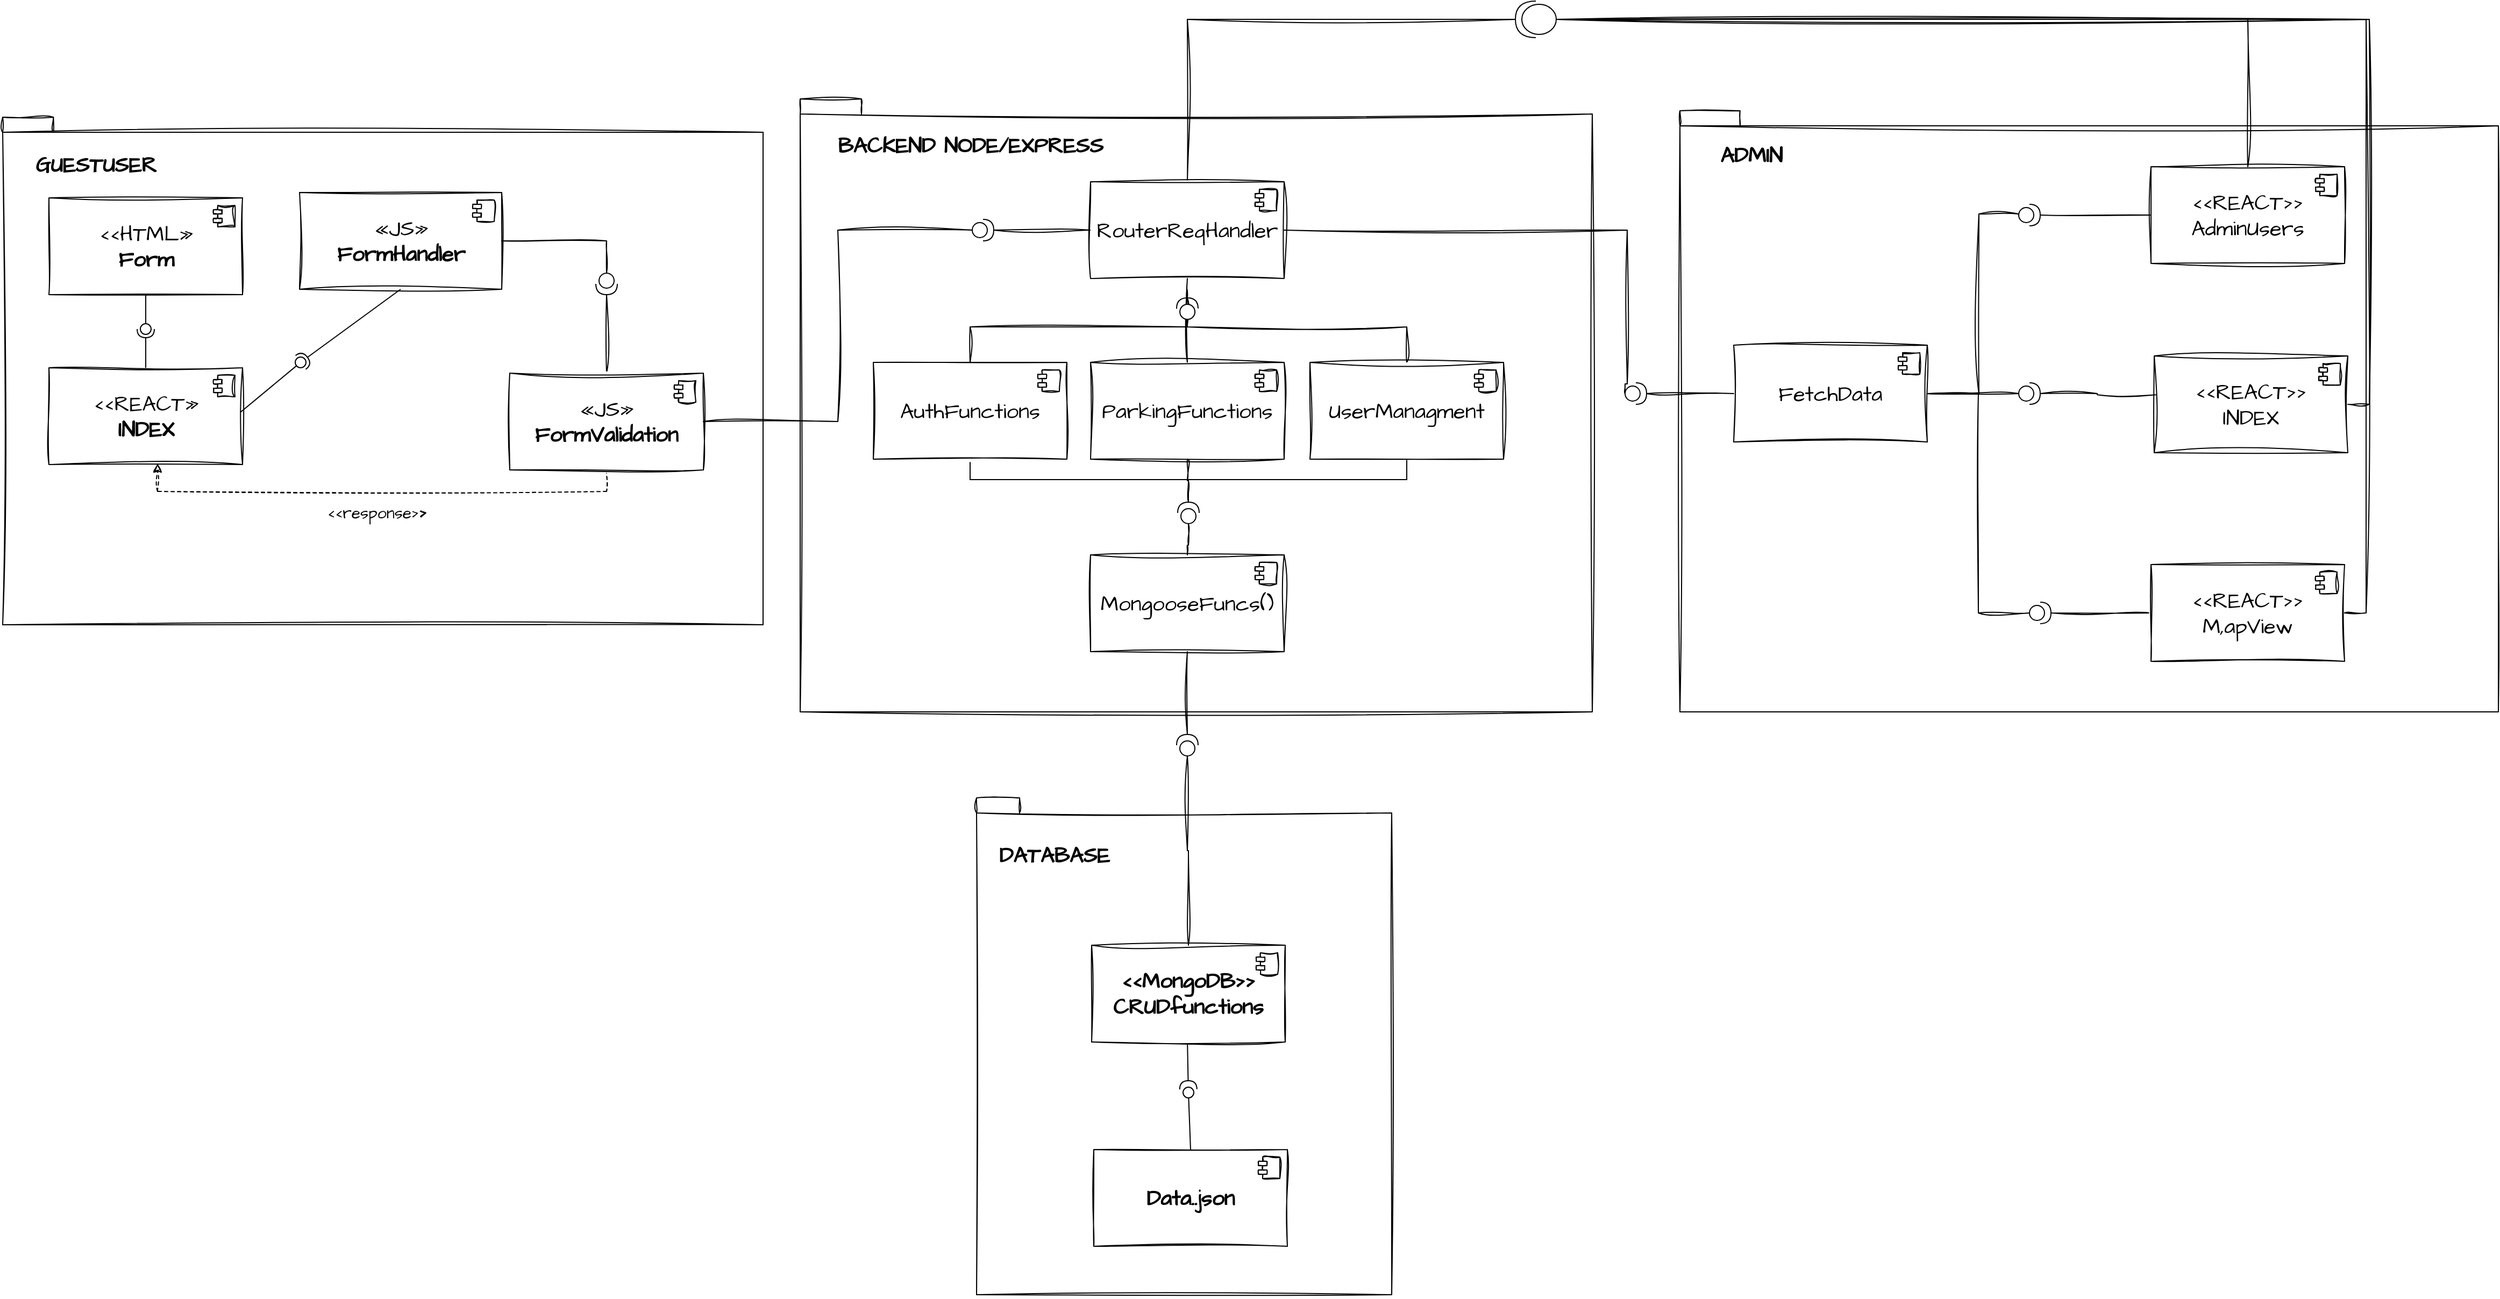 <mxfile version="21.6.8" type="device">
  <diagram name="Página-1" id="hoifU6ViEmK2viiTp7wW">
    <mxGraphModel dx="2063" dy="1305" grid="0" gridSize="10" guides="1" tooltips="1" connect="1" arrows="1" fold="1" page="0" pageScale="1" pageWidth="827" pageHeight="1169" math="0" shadow="0">
      <root>
        <mxCell id="0" />
        <mxCell id="1" parent="0" />
        <mxCell id="fe0Ao0N-xTPagoCX6l-J-7" value="|" style="shape=folder;fontStyle=1;spacingTop=10;tabWidth=40;tabHeight=14;tabPosition=left;sketch=1;hachureGap=4;jiggle=2;curveFitting=1;fontFamily=Architects Daughter;fontSource=https%3A%2F%2Ffonts.googleapis.com%2Fcss%3Ffamily%3DArchitects%2BDaughter;fontSize=20;align=left;fontColor=none;labelPosition=center;verticalLabelPosition=top;verticalAlign=middle;textDirection=ltr;horizontal=1;noLabel=1;" parent="1" vertex="1">
          <mxGeometry x="-184" y="-461" width="736.5" height="570" as="geometry" />
        </mxCell>
        <mxCell id="fe0Ao0N-xTPagoCX6l-J-80" style="edgeStyle=orthogonalEdgeStyle;shape=connector;rounded=0;sketch=1;hachureGap=4;jiggle=2;curveFitting=1;orthogonalLoop=1;jettySize=auto;html=1;entryX=1;entryY=0.5;entryDx=0;entryDy=0;entryPerimeter=0;labelBackgroundColor=default;strokeColor=default;fontFamily=Architects Daughter;fontSource=https%3A%2F%2Ffonts.googleapis.com%2Fcss%3Ffamily%3DArchitects%2BDaughter;fontSize=16;fontColor=default;endArrow=none;endFill=0;" parent="1" source="fe0Ao0N-xTPagoCX6l-J-4" target="fe0Ao0N-xTPagoCX6l-J-77" edge="1">
          <mxGeometry relative="1" as="geometry" />
        </mxCell>
        <mxCell id="fe0Ao0N-xTPagoCX6l-J-132" value="" style="edgeStyle=orthogonalEdgeStyle;shape=connector;rounded=0;sketch=1;hachureGap=4;jiggle=2;curveFitting=1;orthogonalLoop=1;jettySize=auto;html=1;labelBackgroundColor=default;strokeColor=default;fontFamily=Architects Daughter;fontSource=https%3A%2F%2Ffonts.googleapis.com%2Fcss%3Ffamily%3DArchitects%2BDaughter;fontSize=16;fontColor=default;endArrow=none;endFill=0;" parent="1" source="fe0Ao0N-xTPagoCX6l-J-4" target="fe0Ao0N-xTPagoCX6l-J-123" edge="1">
          <mxGeometry relative="1" as="geometry" />
        </mxCell>
        <mxCell id="fe0Ao0N-xTPagoCX6l-J-143" style="edgeStyle=orthogonalEdgeStyle;shape=connector;rounded=0;sketch=1;hachureGap=4;jiggle=2;curveFitting=1;orthogonalLoop=1;jettySize=auto;html=1;entryX=1;entryY=0.5;entryDx=0;entryDy=0;entryPerimeter=0;labelBackgroundColor=default;strokeColor=default;fontFamily=Architects Daughter;fontSource=https%3A%2F%2Ffonts.googleapis.com%2Fcss%3Ffamily%3DArchitects%2BDaughter;fontSize=16;fontColor=default;endArrow=none;endFill=0;exitX=0.5;exitY=0;exitDx=0;exitDy=0;" parent="1" source="fe0Ao0N-xTPagoCX6l-J-4" target="fe0Ao0N-xTPagoCX6l-J-140" edge="1">
          <mxGeometry relative="1" as="geometry" />
        </mxCell>
        <mxCell id="fe0Ao0N-xTPagoCX6l-J-4" value="RouterReqHandler" style="html=1;dropTarget=0;whiteSpace=wrap;sketch=1;hachureGap=4;jiggle=2;curveFitting=1;fontFamily=Architects Daughter;fontSource=https%3A%2F%2Ffonts.googleapis.com%2Fcss%3Ffamily%3DArchitects%2BDaughter;fontSize=20;" parent="1" vertex="1">
          <mxGeometry x="86" y="-384" width="180" height="90" as="geometry" />
        </mxCell>
        <mxCell id="fe0Ao0N-xTPagoCX6l-J-5" value="" style="shape=module;jettyWidth=8;jettyHeight=4;sketch=1;hachureGap=4;jiggle=2;curveFitting=1;fontFamily=Architects Daughter;fontSource=https%3A%2F%2Ffonts.googleapis.com%2Fcss%3Ffamily%3DArchitects%2BDaughter;fontSize=20;" parent="fe0Ao0N-xTPagoCX6l-J-4" vertex="1">
          <mxGeometry x="1" width="20" height="20" relative="1" as="geometry">
            <mxPoint x="-27" y="7" as="offset" />
          </mxGeometry>
        </mxCell>
        <mxCell id="fe0Ao0N-xTPagoCX6l-J-8" value="BACKEND NODE/EXPRESS" style="text;align=center;fontStyle=1;verticalAlign=middle;spacingLeft=3;spacingRight=3;strokeColor=none;rotatable=0;points=[[0,0.5],[1,0.5]];portConstraint=eastwest;html=1;fontSize=20;fontFamily=Architects Daughter;" parent="1" vertex="1">
          <mxGeometry x="-66" y="-431" width="80" height="26" as="geometry" />
        </mxCell>
        <mxCell id="fe0Ao0N-xTPagoCX6l-J-9" value="" style="shape=folder;fontStyle=1;spacingTop=10;tabWidth=40;tabHeight=14;tabPosition=left;sketch=1;hachureGap=4;jiggle=2;curveFitting=1;fontFamily=Architects Daughter;fontSource=https%3A%2F%2Ffonts.googleapis.com%2Fcss%3Ffamily%3DArchitects%2BDaughter;fontSize=20;align=left;fontColor=default;labelPosition=center;verticalLabelPosition=top;verticalAlign=middle;textDirection=ltr;horizontal=1;movable=1;resizable=1;rotatable=1;deletable=1;editable=1;locked=0;connectable=1;" parent="1" vertex="1">
          <mxGeometry x="-20" y="189" width="386" height="462" as="geometry" />
        </mxCell>
        <mxCell id="fe0Ao0N-xTPagoCX6l-J-10" value="DATABASE" style="text;align=center;fontStyle=1;verticalAlign=middle;spacingLeft=3;spacingRight=3;strokeColor=none;rotatable=0;points=[[0,0.5],[1,0.5]];portConstraint=eastwest;html=1;fontSize=20;fontFamily=Architects Daughter;" parent="1" vertex="1">
          <mxGeometry x="12" y="229" width="80" height="26" as="geometry" />
        </mxCell>
        <mxCell id="fe0Ao0N-xTPagoCX6l-J-11" value="&lt;b&gt;Data..json&lt;br&gt;&lt;/b&gt;" style="html=1;dropTarget=0;whiteSpace=wrap;sketch=1;hachureGap=4;jiggle=2;curveFitting=1;fontFamily=Architects Daughter;fontSource=https%3A%2F%2Ffonts.googleapis.com%2Fcss%3Ffamily%3DArchitects%2BDaughter;fontSize=20;" parent="1" vertex="1">
          <mxGeometry x="89" y="516" width="180" height="90" as="geometry" />
        </mxCell>
        <mxCell id="fe0Ao0N-xTPagoCX6l-J-12" value="" style="shape=module;jettyWidth=8;jettyHeight=4;sketch=1;hachureGap=4;jiggle=2;curveFitting=1;fontFamily=Architects Daughter;fontSource=https%3A%2F%2Ffonts.googleapis.com%2Fcss%3Ffamily%3DArchitects%2BDaughter;fontSize=20;" parent="fe0Ao0N-xTPagoCX6l-J-11" vertex="1">
          <mxGeometry x="1" width="20" height="20" relative="1" as="geometry">
            <mxPoint x="-27" y="7" as="offset" />
          </mxGeometry>
        </mxCell>
        <mxCell id="fe0Ao0N-xTPagoCX6l-J-76" style="edgeStyle=orthogonalEdgeStyle;rounded=0;sketch=1;hachureGap=4;jiggle=2;curveFitting=1;orthogonalLoop=1;jettySize=auto;html=1;entryX=0;entryY=0.5;entryDx=0;entryDy=0;entryPerimeter=0;fontFamily=Architects Daughter;fontSource=https%3A%2F%2Ffonts.googleapis.com%2Fcss%3Ffamily%3DArchitects%2BDaughter;fontSize=16;endArrow=none;endFill=0;" parent="1" source="fe0Ao0N-xTPagoCX6l-J-16" target="fe0Ao0N-xTPagoCX6l-J-74" edge="1">
          <mxGeometry relative="1" as="geometry" />
        </mxCell>
        <mxCell id="fe0Ao0N-xTPagoCX6l-J-16" value="&lt;b&gt;&amp;lt;&amp;lt;MongoDB&amp;gt;&amp;gt;&lt;br&gt;CRUDfunctions&lt;br&gt;&lt;/b&gt;" style="html=1;dropTarget=0;whiteSpace=wrap;sketch=1;hachureGap=4;jiggle=2;curveFitting=1;fontFamily=Architects Daughter;fontSource=https%3A%2F%2Ffonts.googleapis.com%2Fcss%3Ffamily%3DArchitects%2BDaughter;fontSize=20;" parent="1" vertex="1">
          <mxGeometry x="87" y="326" width="180" height="90" as="geometry" />
        </mxCell>
        <mxCell id="fe0Ao0N-xTPagoCX6l-J-17" value="" style="shape=module;jettyWidth=8;jettyHeight=4;sketch=1;hachureGap=4;jiggle=2;curveFitting=1;fontFamily=Architects Daughter;fontSource=https%3A%2F%2Ffonts.googleapis.com%2Fcss%3Ffamily%3DArchitects%2BDaughter;fontSize=20;" parent="fe0Ao0N-xTPagoCX6l-J-16" vertex="1">
          <mxGeometry x="1" width="20" height="20" relative="1" as="geometry">
            <mxPoint x="-27" y="7" as="offset" />
          </mxGeometry>
        </mxCell>
        <mxCell id="fe0Ao0N-xTPagoCX6l-J-19" value="" style="rounded=0;orthogonalLoop=1;jettySize=auto;html=1;endArrow=halfCircle;endFill=0;endSize=6;strokeWidth=1;sketch=0;hachureGap=4;jiggle=2;curveFitting=1;fontFamily=Architects Daughter;fontSource=https%3A%2F%2Ffonts.googleapis.com%2Fcss%3Ffamily%3DArchitects%2BDaughter;fontSize=16;exitX=0.495;exitY=1.025;exitDx=0;exitDy=0;exitPerimeter=0;" parent="1" source="fe0Ao0N-xTPagoCX6l-J-16" edge="1">
          <mxGeometry relative="1" as="geometry">
            <mxPoint x="177" y="421" as="sourcePoint" />
            <mxPoint x="176.9" y="460" as="targetPoint" />
          </mxGeometry>
        </mxCell>
        <mxCell id="fe0Ao0N-xTPagoCX6l-J-20" value="" style="rounded=0;orthogonalLoop=1;jettySize=auto;html=1;endArrow=oval;endFill=0;sketch=0;sourcePerimeterSpacing=0;targetPerimeterSpacing=0;endSize=10;hachureGap=4;jiggle=2;curveFitting=1;fontFamily=Architects Daughter;fontSource=https%3A%2F%2Ffonts.googleapis.com%2Fcss%3Ffamily%3DArchitects%2BDaughter;fontSize=16;exitX=0.5;exitY=0;exitDx=0;exitDy=0;entryX=1.068;entryY=0.588;entryDx=0;entryDy=0;entryPerimeter=0;" parent="1" source="fe0Ao0N-xTPagoCX6l-J-11" target="fe0Ao0N-xTPagoCX6l-J-21" edge="1">
          <mxGeometry relative="1" as="geometry">
            <mxPoint x="154" y="490" as="sourcePoint" />
          </mxGeometry>
        </mxCell>
        <mxCell id="fe0Ao0N-xTPagoCX6l-J-21" value="" style="ellipse;whiteSpace=wrap;html=1;align=center;aspect=fixed;fillColor=none;strokeColor=none;resizable=0;perimeter=centerPerimeter;rotatable=0;allowArrows=0;points=[];outlineConnect=1;sketch=1;hachureGap=4;jiggle=2;curveFitting=1;fontFamily=Architects Daughter;fontSource=https%3A%2F%2Ffonts.googleapis.com%2Fcss%3Ffamily%3DArchitects%2BDaughter;fontSize=20;" parent="1" vertex="1">
          <mxGeometry x="172" y="458" width="10" height="10" as="geometry" />
        </mxCell>
        <mxCell id="fe0Ao0N-xTPagoCX6l-J-27" value="" style="group" parent="1" vertex="1" connectable="0">
          <mxGeometry x="-925.5" y="-444" width="707" height="472" as="geometry" />
        </mxCell>
        <mxCell id="fe0Ao0N-xTPagoCX6l-J-23" value="|" style="shape=folder;fontStyle=1;spacingTop=10;tabWidth=40;tabHeight=14;tabPosition=left;sketch=1;hachureGap=4;jiggle=2;curveFitting=1;fontFamily=Architects Daughter;fontSource=https%3A%2F%2Ffonts.googleapis.com%2Fcss%3Ffamily%3DArchitects%2BDaughter;fontSize=20;align=left;fontColor=none;labelPosition=center;verticalLabelPosition=top;verticalAlign=middle;textDirection=ltr;horizontal=1;noLabel=1;" parent="fe0Ao0N-xTPagoCX6l-J-27" vertex="1">
          <mxGeometry width="707" height="472" as="geometry" />
        </mxCell>
        <mxCell id="fe0Ao0N-xTPagoCX6l-J-25" value="GUESTUSER&lt;br&gt;" style="text;align=center;fontStyle=1;verticalAlign=middle;spacingLeft=3;spacingRight=3;strokeColor=none;rotatable=0;points=[[0,0.5],[1,0.5]];portConstraint=eastwest;html=1;fontSize=20;fontFamily=Architects Daughter;" parent="fe0Ao0N-xTPagoCX6l-J-27" vertex="1">
          <mxGeometry x="46" y="31" width="80" height="26" as="geometry" />
        </mxCell>
        <mxCell id="fe0Ao0N-xTPagoCX6l-J-29" value="&amp;lt;&amp;lt;REACT»&lt;br&gt;&lt;b&gt;INDEX&lt;/b&gt;" style="html=1;dropTarget=0;whiteSpace=wrap;sketch=1;hachureGap=4;jiggle=2;curveFitting=1;fontFamily=Architects Daughter;fontSource=https%3A%2F%2Ffonts.googleapis.com%2Fcss%3Ffamily%3DArchitects%2BDaughter;fontSize=20;" parent="fe0Ao0N-xTPagoCX6l-J-27" vertex="1">
          <mxGeometry x="43" y="233" width="180" height="90" as="geometry" />
        </mxCell>
        <mxCell id="fe0Ao0N-xTPagoCX6l-J-30" value="" style="shape=module;jettyWidth=8;jettyHeight=4;sketch=1;hachureGap=4;jiggle=2;curveFitting=1;fontFamily=Architects Daughter;fontSource=https%3A%2F%2Ffonts.googleapis.com%2Fcss%3Ffamily%3DArchitects%2BDaughter;fontSize=20;" parent="fe0Ao0N-xTPagoCX6l-J-29" vertex="1">
          <mxGeometry x="1" width="20" height="20" relative="1" as="geometry">
            <mxPoint x="-27" y="7" as="offset" />
          </mxGeometry>
        </mxCell>
        <mxCell id="fe0Ao0N-xTPagoCX6l-J-31" value="&amp;lt;&amp;lt;HTML»&lt;br&gt;&lt;b&gt;Form&lt;/b&gt;" style="html=1;dropTarget=0;whiteSpace=wrap;sketch=1;hachureGap=4;jiggle=2;curveFitting=1;fontFamily=Architects Daughter;fontSource=https%3A%2F%2Ffonts.googleapis.com%2Fcss%3Ffamily%3DArchitects%2BDaughter;fontSize=20;" parent="fe0Ao0N-xTPagoCX6l-J-27" vertex="1">
          <mxGeometry x="43" y="75" width="180" height="90" as="geometry" />
        </mxCell>
        <mxCell id="fe0Ao0N-xTPagoCX6l-J-32" value="" style="shape=module;jettyWidth=8;jettyHeight=4;sketch=1;hachureGap=4;jiggle=2;curveFitting=1;fontFamily=Architects Daughter;fontSource=https%3A%2F%2Ffonts.googleapis.com%2Fcss%3Ffamily%3DArchitects%2BDaughter;fontSize=20;" parent="fe0Ao0N-xTPagoCX6l-J-31" vertex="1">
          <mxGeometry x="1" width="20" height="20" relative="1" as="geometry">
            <mxPoint x="-27" y="7" as="offset" />
          </mxGeometry>
        </mxCell>
        <mxCell id="fe0Ao0N-xTPagoCX6l-J-63" value="" style="edgeStyle=orthogonalEdgeStyle;rounded=0;sketch=1;hachureGap=4;jiggle=2;curveFitting=1;orthogonalLoop=1;jettySize=auto;html=1;fontFamily=Architects Daughter;fontSource=https%3A%2F%2Ffonts.googleapis.com%2Fcss%3Ffamily%3DArchitects%2BDaughter;fontSize=16;endArrow=none;endFill=0;entryX=0;entryY=0.5;entryDx=0;entryDy=0;entryPerimeter=0;" parent="fe0Ao0N-xTPagoCX6l-J-27" source="fe0Ao0N-xTPagoCX6l-J-33" target="fe0Ao0N-xTPagoCX6l-J-61" edge="1">
          <mxGeometry relative="1" as="geometry" />
        </mxCell>
        <mxCell id="fe0Ao0N-xTPagoCX6l-J-33" value="«JS»&lt;br&gt;&lt;b&gt;FormHandler&lt;/b&gt;" style="html=1;dropTarget=0;whiteSpace=wrap;sketch=1;hachureGap=4;jiggle=2;curveFitting=1;fontFamily=Architects Daughter;fontSource=https%3A%2F%2Ffonts.googleapis.com%2Fcss%3Ffamily%3DArchitects%2BDaughter;fontSize=20;" parent="fe0Ao0N-xTPagoCX6l-J-27" vertex="1">
          <mxGeometry x="276" y="70" width="188" height="90" as="geometry" />
        </mxCell>
        <mxCell id="fe0Ao0N-xTPagoCX6l-J-34" value="" style="shape=module;jettyWidth=8;jettyHeight=4;sketch=1;hachureGap=4;jiggle=2;curveFitting=1;fontFamily=Architects Daughter;fontSource=https%3A%2F%2Ffonts.googleapis.com%2Fcss%3Ffamily%3DArchitects%2BDaughter;fontSize=20;" parent="fe0Ao0N-xTPagoCX6l-J-33" vertex="1">
          <mxGeometry x="1" width="20" height="20" relative="1" as="geometry">
            <mxPoint x="-27" y="7" as="offset" />
          </mxGeometry>
        </mxCell>
        <mxCell id="fe0Ao0N-xTPagoCX6l-J-39" value="" style="rounded=0;orthogonalLoop=1;jettySize=auto;html=1;endArrow=oval;endFill=0;sketch=0;sourcePerimeterSpacing=0;targetPerimeterSpacing=0;endSize=10;hachureGap=4;jiggle=2;curveFitting=1;fontFamily=Architects Daughter;fontSource=https%3A%2F%2Ffonts.googleapis.com%2Fcss%3Ffamily%3DArchitects%2BDaughter;fontSize=16;exitX=0.5;exitY=1;exitDx=0;exitDy=0;" parent="fe0Ao0N-xTPagoCX6l-J-27" source="fe0Ao0N-xTPagoCX6l-J-31" edge="1">
          <mxGeometry relative="1" as="geometry">
            <mxPoint x="277" y="252" as="sourcePoint" />
            <mxPoint x="133" y="197" as="targetPoint" />
            <Array as="points" />
          </mxGeometry>
        </mxCell>
        <mxCell id="fe0Ao0N-xTPagoCX6l-J-38" value="" style="rounded=0;orthogonalLoop=1;jettySize=auto;html=1;endArrow=halfCircle;endFill=0;endSize=6;strokeWidth=1;sketch=0;hachureGap=4;jiggle=2;curveFitting=1;fontFamily=Architects Daughter;fontSource=https%3A%2F%2Ffonts.googleapis.com%2Fcss%3Ffamily%3DArchitects%2BDaughter;fontSize=16;" parent="fe0Ao0N-xTPagoCX6l-J-27" source="fe0Ao0N-xTPagoCX6l-J-29" edge="1">
          <mxGeometry relative="1" as="geometry">
            <mxPoint x="135" y="232" as="sourcePoint" />
            <mxPoint x="133" y="197" as="targetPoint" />
            <Array as="points" />
          </mxGeometry>
        </mxCell>
        <mxCell id="fe0Ao0N-xTPagoCX6l-J-47" value="&lt;span style=&quot;font-weight: normal;&quot;&gt;&amp;lt;&amp;lt;response&amp;gt;&lt;/span&gt;&amp;gt;" style="text;align=center;fontStyle=1;verticalAlign=middle;spacingLeft=3;spacingRight=3;strokeColor=none;rotatable=0;points=[[0,0.5],[1,0.5]];portConstraint=eastwest;html=1;fontSize=15;fontFamily=Architects Daughter;" parent="fe0Ao0N-xTPagoCX6l-J-27" vertex="1">
          <mxGeometry x="307.5" y="355" width="80" height="26" as="geometry" />
        </mxCell>
        <mxCell id="fe0Ao0N-xTPagoCX6l-J-48" value="" style="rounded=0;orthogonalLoop=1;jettySize=auto;html=1;endArrow=halfCircle;endFill=0;endSize=6;strokeWidth=1;sketch=0;hachureGap=4;jiggle=2;curveFitting=1;fontFamily=Architects Daughter;fontSource=https%3A%2F%2Ffonts.googleapis.com%2Fcss%3Ffamily%3DArchitects%2BDaughter;fontSize=16;exitX=0.5;exitY=1;exitDx=0;exitDy=0;" parent="fe0Ao0N-xTPagoCX6l-J-27" source="fe0Ao0N-xTPagoCX6l-J-33" target="fe0Ao0N-xTPagoCX6l-J-50" edge="1">
          <mxGeometry relative="1" as="geometry">
            <mxPoint x="300" y="280" as="sourcePoint" />
            <Array as="points" />
          </mxGeometry>
        </mxCell>
        <mxCell id="fe0Ao0N-xTPagoCX6l-J-49" value="" style="rounded=0;orthogonalLoop=1;jettySize=auto;html=1;endArrow=oval;endFill=0;sketch=0;sourcePerimeterSpacing=0;targetPerimeterSpacing=0;endSize=10;hachureGap=4;jiggle=2;curveFitting=1;fontFamily=Architects Daughter;fontSource=https%3A%2F%2Ffonts.googleapis.com%2Fcss%3Ffamily%3DArchitects%2BDaughter;fontSize=16;exitX=0.989;exitY=0.46;exitDx=0;exitDy=0;exitPerimeter=0;" parent="fe0Ao0N-xTPagoCX6l-J-27" source="fe0Ao0N-xTPagoCX6l-J-29" target="fe0Ao0N-xTPagoCX6l-J-50" edge="1">
          <mxGeometry relative="1" as="geometry">
            <mxPoint x="260" y="280" as="sourcePoint" />
          </mxGeometry>
        </mxCell>
        <mxCell id="fe0Ao0N-xTPagoCX6l-J-50" value="" style="ellipse;whiteSpace=wrap;html=1;align=center;aspect=fixed;fillColor=none;strokeColor=none;resizable=0;perimeter=centerPerimeter;rotatable=0;allowArrows=0;points=[];outlineConnect=1;sketch=1;hachureGap=4;jiggle=2;curveFitting=1;fontFamily=Architects Daughter;fontSource=https%3A%2F%2Ffonts.googleapis.com%2Fcss%3Ffamily%3DArchitects%2BDaughter;fontSize=20;" parent="fe0Ao0N-xTPagoCX6l-J-27" vertex="1">
          <mxGeometry x="272" y="223" width="10" height="10" as="geometry" />
        </mxCell>
        <mxCell id="fe0Ao0N-xTPagoCX6l-J-62" value="" style="edgeStyle=orthogonalEdgeStyle;rounded=0;sketch=1;hachureGap=4;jiggle=2;curveFitting=1;orthogonalLoop=1;jettySize=auto;html=1;fontFamily=Architects Daughter;fontSource=https%3A%2F%2Ffonts.googleapis.com%2Fcss%3Ffamily%3DArchitects%2BDaughter;fontSize=16;endArrow=none;endFill=0;" parent="fe0Ao0N-xTPagoCX6l-J-27" source="fe0Ao0N-xTPagoCX6l-J-52" target="fe0Ao0N-xTPagoCX6l-J-61" edge="1">
          <mxGeometry relative="1" as="geometry" />
        </mxCell>
        <mxCell id="fe0Ao0N-xTPagoCX6l-J-64" style="edgeStyle=orthogonalEdgeStyle;rounded=0;sketch=1;hachureGap=4;jiggle=2;curveFitting=1;orthogonalLoop=1;jettySize=auto;html=1;exitX=0.5;exitY=1;exitDx=0;exitDy=0;entryX=0.561;entryY=0.989;entryDx=0;entryDy=0;entryPerimeter=0;fontFamily=Architects Daughter;fontSource=https%3A%2F%2Ffonts.googleapis.com%2Fcss%3Ffamily%3DArchitects%2BDaughter;fontSize=16;dashed=1;" parent="fe0Ao0N-xTPagoCX6l-J-27" source="fe0Ao0N-xTPagoCX6l-J-52" target="fe0Ao0N-xTPagoCX6l-J-29" edge="1">
          <mxGeometry relative="1" as="geometry" />
        </mxCell>
        <mxCell id="fe0Ao0N-xTPagoCX6l-J-52" value="«JS»&lt;br&gt;&lt;b&gt;FormValidation&lt;/b&gt;" style="html=1;dropTarget=0;whiteSpace=wrap;sketch=1;hachureGap=4;jiggle=2;curveFitting=1;fontFamily=Architects Daughter;fontSource=https%3A%2F%2Ffonts.googleapis.com%2Fcss%3Ffamily%3DArchitects%2BDaughter;fontSize=20;" parent="fe0Ao0N-xTPagoCX6l-J-27" vertex="1">
          <mxGeometry x="471.5" y="238" width="180" height="90" as="geometry" />
        </mxCell>
        <mxCell id="fe0Ao0N-xTPagoCX6l-J-53" value="" style="shape=module;jettyWidth=8;jettyHeight=4;sketch=1;hachureGap=4;jiggle=2;curveFitting=1;fontFamily=Architects Daughter;fontSource=https%3A%2F%2Ffonts.googleapis.com%2Fcss%3Ffamily%3DArchitects%2BDaughter;fontSize=20;" parent="fe0Ao0N-xTPagoCX6l-J-52" vertex="1">
          <mxGeometry x="1" width="20" height="20" relative="1" as="geometry">
            <mxPoint x="-27" y="7" as="offset" />
          </mxGeometry>
        </mxCell>
        <mxCell id="fe0Ao0N-xTPagoCX6l-J-61" value="" style="shape=providedRequiredInterface;html=1;verticalLabelPosition=bottom;sketch=0;hachureGap=4;jiggle=2;curveFitting=1;fontFamily=Architects Daughter;fontSource=https%3A%2F%2Ffonts.googleapis.com%2Fcss%3Ffamily%3DArchitects%2BDaughter;fontSize=20;rotation=90;" parent="fe0Ao0N-xTPagoCX6l-J-27" vertex="1">
          <mxGeometry x="551.5" y="145" width="20" height="20" as="geometry" />
        </mxCell>
        <mxCell id="fe0Ao0N-xTPagoCX6l-J-28" value="" style="group" parent="1" vertex="1" connectable="0">
          <mxGeometry x="634" y="-450" width="761" height="559" as="geometry" />
        </mxCell>
        <mxCell id="fe0Ao0N-xTPagoCX6l-J-24" value="|" style="shape=folder;fontStyle=1;spacingTop=10;tabWidth=40;tabHeight=14;tabPosition=left;sketch=1;hachureGap=4;jiggle=2;curveFitting=1;fontFamily=Architects Daughter;fontSource=https%3A%2F%2Ffonts.googleapis.com%2Fcss%3Ffamily%3DArchitects%2BDaughter;fontSize=20;align=left;fontColor=none;labelPosition=center;verticalLabelPosition=top;verticalAlign=middle;textDirection=ltr;horizontal=1;noLabel=1;" parent="fe0Ao0N-xTPagoCX6l-J-28" vertex="1">
          <mxGeometry width="761" height="559" as="geometry" />
        </mxCell>
        <mxCell id="fe0Ao0N-xTPagoCX6l-J-26" value="ADMIN" style="text;align=center;fontStyle=1;verticalAlign=middle;spacingLeft=3;spacingRight=3;strokeColor=none;rotatable=0;points=[[0,0.5],[1,0.5]];portConstraint=eastwest;html=1;fontSize=20;fontFamily=Architects Daughter;" parent="fe0Ao0N-xTPagoCX6l-J-28" vertex="1">
          <mxGeometry x="15.195" y="28" width="101.298" height="26" as="geometry" />
        </mxCell>
        <mxCell id="fe0Ao0N-xTPagoCX6l-J-116" style="edgeStyle=orthogonalEdgeStyle;shape=connector;rounded=0;sketch=1;hachureGap=4;jiggle=2;curveFitting=1;orthogonalLoop=1;jettySize=auto;html=1;entryX=0;entryY=0.5;entryDx=0;entryDy=0;entryPerimeter=0;labelBackgroundColor=default;strokeColor=default;fontFamily=Architects Daughter;fontSource=https%3A%2F%2Ffonts.googleapis.com%2Fcss%3Ffamily%3DArchitects%2BDaughter;fontSize=16;fontColor=default;endArrow=none;endFill=0;" parent="fe0Ao0N-xTPagoCX6l-J-28" source="fe0Ao0N-xTPagoCX6l-J-81" target="fe0Ao0N-xTPagoCX6l-J-111" edge="1">
          <mxGeometry relative="1" as="geometry" />
        </mxCell>
        <mxCell id="fe0Ao0N-xTPagoCX6l-J-81" value="FetchData" style="html=1;dropTarget=0;whiteSpace=wrap;sketch=1;hachureGap=4;jiggle=2;curveFitting=1;fontFamily=Architects Daughter;fontSource=https%3A%2F%2Ffonts.googleapis.com%2Fcss%3Ffamily%3DArchitects%2BDaughter;fontSize=20;" parent="fe0Ao0N-xTPagoCX6l-J-28" vertex="1">
          <mxGeometry x="50" y="218" width="180" height="90" as="geometry" />
        </mxCell>
        <mxCell id="fe0Ao0N-xTPagoCX6l-J-82" value="" style="shape=module;jettyWidth=8;jettyHeight=4;sketch=1;hachureGap=4;jiggle=2;curveFitting=1;fontFamily=Architects Daughter;fontSource=https%3A%2F%2Ffonts.googleapis.com%2Fcss%3Ffamily%3DArchitects%2BDaughter;fontSize=20;" parent="fe0Ao0N-xTPagoCX6l-J-81" vertex="1">
          <mxGeometry x="1" width="20" height="20" relative="1" as="geometry">
            <mxPoint x="-27" y="7" as="offset" />
          </mxGeometry>
        </mxCell>
        <mxCell id="fe0Ao0N-xTPagoCX6l-J-117" style="edgeStyle=orthogonalEdgeStyle;shape=connector;rounded=0;sketch=1;hachureGap=4;jiggle=2;curveFitting=1;orthogonalLoop=1;jettySize=auto;html=1;entryX=1;entryY=0.5;entryDx=0;entryDy=0;entryPerimeter=0;labelBackgroundColor=default;strokeColor=default;fontFamily=Architects Daughter;fontSource=https%3A%2F%2Ffonts.googleapis.com%2Fcss%3Ffamily%3DArchitects%2BDaughter;fontSize=16;fontColor=default;endArrow=none;endFill=0;" parent="fe0Ao0N-xTPagoCX6l-J-28" source="fe0Ao0N-xTPagoCX6l-J-83" target="fe0Ao0N-xTPagoCX6l-J-111" edge="1">
          <mxGeometry relative="1" as="geometry" />
        </mxCell>
        <mxCell id="fe0Ao0N-xTPagoCX6l-J-83" value="&amp;lt;&amp;lt;REACT&amp;gt;&amp;gt;&lt;br&gt;M,apView" style="html=1;dropTarget=0;whiteSpace=wrap;sketch=1;hachureGap=4;jiggle=2;curveFitting=1;fontFamily=Architects Daughter;fontSource=https%3A%2F%2Ffonts.googleapis.com%2Fcss%3Ffamily%3DArchitects%2BDaughter;fontSize=20;" parent="fe0Ao0N-xTPagoCX6l-J-28" vertex="1">
          <mxGeometry x="438" y="422" width="180" height="90" as="geometry" />
        </mxCell>
        <mxCell id="fe0Ao0N-xTPagoCX6l-J-84" value="" style="shape=module;jettyWidth=8;jettyHeight=4;sketch=1;hachureGap=4;jiggle=2;curveFitting=1;fontFamily=Architects Daughter;fontSource=https%3A%2F%2Ffonts.googleapis.com%2Fcss%3Ffamily%3DArchitects%2BDaughter;fontSize=20;" parent="fe0Ao0N-xTPagoCX6l-J-83" vertex="1">
          <mxGeometry x="1" width="20" height="20" relative="1" as="geometry">
            <mxPoint x="-27" y="7" as="offset" />
          </mxGeometry>
        </mxCell>
        <mxCell id="fe0Ao0N-xTPagoCX6l-J-92" value="&amp;lt;&amp;lt;REACT&amp;gt;&amp;gt;&lt;br&gt;AdminUsers" style="html=1;dropTarget=0;whiteSpace=wrap;sketch=1;hachureGap=4;jiggle=2;curveFitting=1;fontFamily=Architects Daughter;fontSource=https%3A%2F%2Ffonts.googleapis.com%2Fcss%3Ffamily%3DArchitects%2BDaughter;fontSize=20;" parent="fe0Ao0N-xTPagoCX6l-J-28" vertex="1">
          <mxGeometry x="438" y="52" width="180" height="90" as="geometry" />
        </mxCell>
        <mxCell id="fe0Ao0N-xTPagoCX6l-J-93" value="" style="shape=module;jettyWidth=8;jettyHeight=4;sketch=1;hachureGap=4;jiggle=2;curveFitting=1;fontFamily=Architects Daughter;fontSource=https%3A%2F%2Ffonts.googleapis.com%2Fcss%3Ffamily%3DArchitects%2BDaughter;fontSize=20;" parent="fe0Ao0N-xTPagoCX6l-J-92" vertex="1">
          <mxGeometry x="1" width="20" height="20" relative="1" as="geometry">
            <mxPoint x="-27" y="7" as="offset" />
          </mxGeometry>
        </mxCell>
        <mxCell id="fe0Ao0N-xTPagoCX6l-J-94" value="&amp;lt;&amp;lt;REACT&amp;gt;&amp;gt;&lt;br&gt;INDEX" style="html=1;dropTarget=0;whiteSpace=wrap;sketch=1;hachureGap=4;jiggle=2;curveFitting=1;fontFamily=Architects Daughter;fontSource=https%3A%2F%2Ffonts.googleapis.com%2Fcss%3Ffamily%3DArchitects%2BDaughter;fontSize=20;" parent="fe0Ao0N-xTPagoCX6l-J-28" vertex="1">
          <mxGeometry x="441" y="228" width="180" height="90" as="geometry" />
        </mxCell>
        <mxCell id="fe0Ao0N-xTPagoCX6l-J-95" value="" style="shape=module;jettyWidth=8;jettyHeight=4;sketch=1;hachureGap=4;jiggle=2;curveFitting=1;fontFamily=Architects Daughter;fontSource=https%3A%2F%2Ffonts.googleapis.com%2Fcss%3Ffamily%3DArchitects%2BDaughter;fontSize=20;" parent="fe0Ao0N-xTPagoCX6l-J-94" vertex="1">
          <mxGeometry x="1" width="20" height="20" relative="1" as="geometry">
            <mxPoint x="-27" y="7" as="offset" />
          </mxGeometry>
        </mxCell>
        <mxCell id="fe0Ao0N-xTPagoCX6l-J-114" style="edgeStyle=orthogonalEdgeStyle;shape=connector;rounded=0;sketch=1;hachureGap=4;jiggle=2;curveFitting=1;orthogonalLoop=1;jettySize=auto;html=1;exitX=0;exitY=0.5;exitDx=0;exitDy=0;exitPerimeter=0;entryX=1;entryY=0.5;entryDx=0;entryDy=0;labelBackgroundColor=default;strokeColor=default;fontFamily=Architects Daughter;fontSource=https%3A%2F%2Ffonts.googleapis.com%2Fcss%3Ffamily%3DArchitects%2BDaughter;fontSize=16;fontColor=default;endArrow=none;endFill=0;" parent="fe0Ao0N-xTPagoCX6l-J-28" source="fe0Ao0N-xTPagoCX6l-J-109" target="fe0Ao0N-xTPagoCX6l-J-81" edge="1">
          <mxGeometry relative="1" as="geometry">
            <Array as="points">
              <mxPoint x="278" y="96" />
              <mxPoint x="278" y="263" />
            </Array>
          </mxGeometry>
        </mxCell>
        <mxCell id="fe0Ao0N-xTPagoCX6l-J-115" style="edgeStyle=orthogonalEdgeStyle;shape=connector;rounded=0;sketch=1;hachureGap=4;jiggle=2;curveFitting=1;orthogonalLoop=1;jettySize=auto;html=1;entryX=0;entryY=0.5;entryDx=0;entryDy=0;labelBackgroundColor=default;strokeColor=default;fontFamily=Architects Daughter;fontSource=https%3A%2F%2Ffonts.googleapis.com%2Fcss%3Ffamily%3DArchitects%2BDaughter;fontSize=16;fontColor=default;endArrow=none;endFill=0;" parent="fe0Ao0N-xTPagoCX6l-J-28" source="fe0Ao0N-xTPagoCX6l-J-109" target="fe0Ao0N-xTPagoCX6l-J-92" edge="1">
          <mxGeometry relative="1" as="geometry" />
        </mxCell>
        <mxCell id="fe0Ao0N-xTPagoCX6l-J-109" value="" style="shape=providedRequiredInterface;html=1;verticalLabelPosition=bottom;sketch=0;hachureGap=4;jiggle=2;curveFitting=1;fontFamily=Architects Daughter;fontSource=https%3A%2F%2Ffonts.googleapis.com%2Fcss%3Ffamily%3DArchitects%2BDaughter;fontSize=16;fontColor=default;" parent="fe0Ao0N-xTPagoCX6l-J-28" vertex="1">
          <mxGeometry x="315" y="87" width="20" height="20" as="geometry" />
        </mxCell>
        <mxCell id="fe0Ao0N-xTPagoCX6l-J-112" style="edgeStyle=orthogonalEdgeStyle;shape=connector;rounded=0;sketch=1;hachureGap=4;jiggle=2;curveFitting=1;orthogonalLoop=1;jettySize=auto;html=1;entryX=0.008;entryY=0.401;entryDx=0;entryDy=0;entryPerimeter=0;labelBackgroundColor=default;strokeColor=default;fontFamily=Architects Daughter;fontSource=https%3A%2F%2Ffonts.googleapis.com%2Fcss%3Ffamily%3DArchitects%2BDaughter;fontSize=16;fontColor=default;endArrow=none;endFill=0;" parent="fe0Ao0N-xTPagoCX6l-J-28" source="fe0Ao0N-xTPagoCX6l-J-110" target="fe0Ao0N-xTPagoCX6l-J-94" edge="1">
          <mxGeometry relative="1" as="geometry" />
        </mxCell>
        <mxCell id="fe0Ao0N-xTPagoCX6l-J-113" style="edgeStyle=orthogonalEdgeStyle;shape=connector;rounded=0;sketch=1;hachureGap=4;jiggle=2;curveFitting=1;orthogonalLoop=1;jettySize=auto;html=1;exitX=0;exitY=0.5;exitDx=0;exitDy=0;exitPerimeter=0;entryX=1;entryY=0.5;entryDx=0;entryDy=0;labelBackgroundColor=default;strokeColor=default;fontFamily=Architects Daughter;fontSource=https%3A%2F%2Ffonts.googleapis.com%2Fcss%3Ffamily%3DArchitects%2BDaughter;fontSize=16;fontColor=default;endArrow=none;endFill=0;" parent="fe0Ao0N-xTPagoCX6l-J-28" source="fe0Ao0N-xTPagoCX6l-J-110" target="fe0Ao0N-xTPagoCX6l-J-81" edge="1">
          <mxGeometry relative="1" as="geometry" />
        </mxCell>
        <mxCell id="fe0Ao0N-xTPagoCX6l-J-110" value="" style="shape=providedRequiredInterface;html=1;verticalLabelPosition=bottom;sketch=0;hachureGap=4;jiggle=2;curveFitting=1;fontFamily=Architects Daughter;fontSource=https%3A%2F%2Ffonts.googleapis.com%2Fcss%3Ffamily%3DArchitects%2BDaughter;fontSize=16;fontColor=default;" parent="fe0Ao0N-xTPagoCX6l-J-28" vertex="1">
          <mxGeometry x="315" y="253" width="20" height="20" as="geometry" />
        </mxCell>
        <mxCell id="fe0Ao0N-xTPagoCX6l-J-111" value="" style="shape=providedRequiredInterface;html=1;verticalLabelPosition=bottom;sketch=0;hachureGap=4;jiggle=2;curveFitting=1;fontFamily=Architects Daughter;fontSource=https%3A%2F%2Ffonts.googleapis.com%2Fcss%3Ffamily%3DArchitects%2BDaughter;fontSize=16;fontColor=default;" parent="fe0Ao0N-xTPagoCX6l-J-28" vertex="1">
          <mxGeometry x="325" y="457" width="20" height="20" as="geometry" />
        </mxCell>
        <mxCell id="fe0Ao0N-xTPagoCX6l-J-40" value="" style="ellipse;whiteSpace=wrap;html=1;align=center;aspect=fixed;fillColor=none;strokeColor=none;resizable=0;perimeter=centerPerimeter;rotatable=0;allowArrows=0;points=[];outlineConnect=1;sketch=1;hachureGap=4;jiggle=2;curveFitting=1;fontFamily=Architects Daughter;fontSource=https%3A%2F%2Ffonts.googleapis.com%2Fcss%3Ffamily%3DArchitects%2BDaughter;fontSize=20;" parent="1" vertex="1">
          <mxGeometry x="-656" y="-256" width="10" height="10" as="geometry" />
        </mxCell>
        <mxCell id="fe0Ao0N-xTPagoCX6l-J-43" value="" style="ellipse;whiteSpace=wrap;html=1;align=center;aspect=fixed;fillColor=none;strokeColor=none;resizable=0;perimeter=centerPerimeter;rotatable=0;allowArrows=0;points=[];outlineConnect=1;sketch=1;hachureGap=4;jiggle=2;curveFitting=1;fontFamily=Architects Daughter;fontSource=https%3A%2F%2Ffonts.googleapis.com%2Fcss%3Ffamily%3DArchitects%2BDaughter;fontSize=20;" parent="1" vertex="1">
          <mxGeometry x="-577" y="-209" width="10" height="10" as="geometry" />
        </mxCell>
        <mxCell id="fe0Ao0N-xTPagoCX6l-J-66" value="MongooseFuncs()" style="html=1;dropTarget=0;whiteSpace=wrap;sketch=1;hachureGap=4;jiggle=2;curveFitting=1;fontFamily=Architects Daughter;fontSource=https%3A%2F%2Ffonts.googleapis.com%2Fcss%3Ffamily%3DArchitects%2BDaughter;fontSize=20;" parent="1" vertex="1">
          <mxGeometry x="86" y="-37" width="180" height="90" as="geometry" />
        </mxCell>
        <mxCell id="fe0Ao0N-xTPagoCX6l-J-67" value="" style="shape=module;jettyWidth=8;jettyHeight=4;sketch=1;hachureGap=4;jiggle=2;curveFitting=1;fontFamily=Architects Daughter;fontSource=https%3A%2F%2Ffonts.googleapis.com%2Fcss%3Ffamily%3DArchitects%2BDaughter;fontSize=20;" parent="fe0Ao0N-xTPagoCX6l-J-66" vertex="1">
          <mxGeometry x="1" width="20" height="20" relative="1" as="geometry">
            <mxPoint x="-27" y="7" as="offset" />
          </mxGeometry>
        </mxCell>
        <mxCell id="fe0Ao0N-xTPagoCX6l-J-75" value="" style="edgeStyle=orthogonalEdgeStyle;rounded=0;sketch=1;hachureGap=4;jiggle=2;curveFitting=1;orthogonalLoop=1;jettySize=auto;html=1;fontFamily=Architects Daughter;fontSource=https%3A%2F%2Ffonts.googleapis.com%2Fcss%3Ffamily%3DArchitects%2BDaughter;fontSize=16;endArrow=none;endFill=0;" parent="1" source="fe0Ao0N-xTPagoCX6l-J-74" target="fe0Ao0N-xTPagoCX6l-J-66" edge="1">
          <mxGeometry relative="1" as="geometry" />
        </mxCell>
        <mxCell id="fe0Ao0N-xTPagoCX6l-J-74" value="" style="shape=providedRequiredInterface;html=1;verticalLabelPosition=bottom;sketch=0;hachureGap=4;jiggle=2;curveFitting=1;fontFamily=Architects Daughter;fontSource=https%3A%2F%2Ffonts.googleapis.com%2Fcss%3Ffamily%3DArchitects%2BDaughter;fontSize=20;rotation=-90;" parent="1" vertex="1">
          <mxGeometry x="166" y="130" width="20" height="20" as="geometry" />
        </mxCell>
        <mxCell id="fe0Ao0N-xTPagoCX6l-J-77" value="" style="shape=providedRequiredInterface;html=1;verticalLabelPosition=bottom;sketch=0;hachureGap=4;jiggle=2;curveFitting=1;fontFamily=Architects Daughter;fontSource=https%3A%2F%2Ffonts.googleapis.com%2Fcss%3Ffamily%3DArchitects%2BDaughter;fontSize=16;fontColor=default;" parent="1" vertex="1">
          <mxGeometry x="-24" y="-349" width="20" height="20" as="geometry" />
        </mxCell>
        <mxCell id="fe0Ao0N-xTPagoCX6l-J-79" style="edgeStyle=orthogonalEdgeStyle;shape=connector;rounded=0;sketch=1;hachureGap=4;jiggle=2;curveFitting=1;orthogonalLoop=1;jettySize=auto;html=1;entryX=0;entryY=0.5;entryDx=0;entryDy=0;entryPerimeter=0;labelBackgroundColor=default;strokeColor=default;fontFamily=Architects Daughter;fontSource=https%3A%2F%2Ffonts.googleapis.com%2Fcss%3Ffamily%3DArchitects%2BDaughter;fontSize=16;fontColor=default;endArrow=none;endFill=0;" parent="1" source="fe0Ao0N-xTPagoCX6l-J-52" target="fe0Ao0N-xTPagoCX6l-J-77" edge="1">
          <mxGeometry relative="1" as="geometry" />
        </mxCell>
        <mxCell id="fe0Ao0N-xTPagoCX6l-J-104" style="edgeStyle=orthogonalEdgeStyle;shape=connector;rounded=0;sketch=1;hachureGap=4;jiggle=2;curveFitting=1;orthogonalLoop=1;jettySize=auto;html=1;entryX=0;entryY=0.5;entryDx=0;entryDy=0;labelBackgroundColor=default;strokeColor=default;fontFamily=Architects Daughter;fontSource=https%3A%2F%2Ffonts.googleapis.com%2Fcss%3Ffamily%3DArchitects%2BDaughter;fontSize=16;fontColor=default;endArrow=none;endFill=0;" parent="1" source="fe0Ao0N-xTPagoCX6l-J-103" target="fe0Ao0N-xTPagoCX6l-J-81" edge="1">
          <mxGeometry relative="1" as="geometry" />
        </mxCell>
        <mxCell id="fe0Ao0N-xTPagoCX6l-J-105" style="edgeStyle=orthogonalEdgeStyle;shape=connector;rounded=0;sketch=1;hachureGap=4;jiggle=2;curveFitting=1;orthogonalLoop=1;jettySize=auto;html=1;exitX=0;exitY=0.5;exitDx=0;exitDy=0;exitPerimeter=0;entryX=1;entryY=0.5;entryDx=0;entryDy=0;labelBackgroundColor=default;strokeColor=default;fontFamily=Architects Daughter;fontSource=https%3A%2F%2Ffonts.googleapis.com%2Fcss%3Ffamily%3DArchitects%2BDaughter;fontSize=16;fontColor=default;endArrow=none;endFill=0;" parent="1" source="fe0Ao0N-xTPagoCX6l-J-103" target="fe0Ao0N-xTPagoCX6l-J-4" edge="1">
          <mxGeometry relative="1" as="geometry">
            <Array as="points">
              <mxPoint x="585" y="-196" />
              <mxPoint x="585" y="-339" />
            </Array>
          </mxGeometry>
        </mxCell>
        <mxCell id="fe0Ao0N-xTPagoCX6l-J-103" value="" style="shape=providedRequiredInterface;html=1;verticalLabelPosition=bottom;sketch=0;hachureGap=4;jiggle=2;curveFitting=1;fontFamily=Architects Daughter;fontSource=https%3A%2F%2Ffonts.googleapis.com%2Fcss%3Ffamily%3DArchitects%2BDaughter;fontSize=16;fontColor=default;" parent="1" vertex="1">
          <mxGeometry x="583" y="-197" width="20" height="20" as="geometry" />
        </mxCell>
        <mxCell id="fe0Ao0N-xTPagoCX6l-J-128" style="edgeStyle=orthogonalEdgeStyle;shape=connector;rounded=0;sketch=1;hachureGap=4;jiggle=2;curveFitting=1;orthogonalLoop=1;jettySize=auto;html=1;entryX=1;entryY=0.5;entryDx=0;entryDy=0;entryPerimeter=0;labelBackgroundColor=default;strokeColor=default;fontFamily=Architects Daughter;fontSource=https%3A%2F%2Ffonts.googleapis.com%2Fcss%3Ffamily%3DArchitects%2BDaughter;fontSize=16;fontColor=default;endArrow=none;endFill=0;exitX=0.5;exitY=0;exitDx=0;exitDy=0;" parent="1" source="fe0Ao0N-xTPagoCX6l-J-121" target="fe0Ao0N-xTPagoCX6l-J-127" edge="1">
          <mxGeometry relative="1" as="geometry">
            <Array as="points">
              <mxPoint x="-26" y="-249" />
              <mxPoint x="176" y="-249" />
            </Array>
          </mxGeometry>
        </mxCell>
        <mxCell id="pg_pqhHUjz6jEZ1tBSFV-3" style="edgeStyle=orthogonalEdgeStyle;rounded=0;orthogonalLoop=1;jettySize=auto;html=1;entryX=1;entryY=0.5;entryDx=0;entryDy=0;entryPerimeter=0;exitX=0.5;exitY=1;exitDx=0;exitDy=0;endArrow=none;endFill=0;" edge="1" parent="1" source="fe0Ao0N-xTPagoCX6l-J-121" target="fe0Ao0N-xTPagoCX6l-J-133">
          <mxGeometry relative="1" as="geometry">
            <Array as="points">
              <mxPoint x="-26" y="-107" />
              <mxPoint x="177" y="-107" />
            </Array>
          </mxGeometry>
        </mxCell>
        <mxCell id="fe0Ao0N-xTPagoCX6l-J-121" value="AuthFunctions" style="html=1;dropTarget=0;whiteSpace=wrap;sketch=1;hachureGap=4;jiggle=2;curveFitting=1;fontFamily=Architects Daughter;fontSource=https%3A%2F%2Ffonts.googleapis.com%2Fcss%3Ffamily%3DArchitects%2BDaughter;fontSize=20;" parent="1" vertex="1">
          <mxGeometry x="-116" y="-216" width="180" height="90" as="geometry" />
        </mxCell>
        <mxCell id="fe0Ao0N-xTPagoCX6l-J-122" value="" style="shape=module;jettyWidth=8;jettyHeight=4;sketch=1;hachureGap=4;jiggle=2;curveFitting=1;fontFamily=Architects Daughter;fontSource=https%3A%2F%2Ffonts.googleapis.com%2Fcss%3Ffamily%3DArchitects%2BDaughter;fontSize=20;" parent="fe0Ao0N-xTPagoCX6l-J-121" vertex="1">
          <mxGeometry x="1" width="20" height="20" relative="1" as="geometry">
            <mxPoint x="-27" y="7" as="offset" />
          </mxGeometry>
        </mxCell>
        <mxCell id="fe0Ao0N-xTPagoCX6l-J-129" style="edgeStyle=orthogonalEdgeStyle;shape=connector;rounded=0;sketch=1;hachureGap=4;jiggle=2;curveFitting=1;orthogonalLoop=1;jettySize=auto;html=1;entryX=1;entryY=0.5;entryDx=0;entryDy=0;entryPerimeter=0;labelBackgroundColor=default;strokeColor=default;fontFamily=Architects Daughter;fontSource=https%3A%2F%2Ffonts.googleapis.com%2Fcss%3Ffamily%3DArchitects%2BDaughter;fontSize=16;fontColor=default;endArrow=none;endFill=0;exitX=1;exitY=0.5;exitDx=0;exitDy=0;exitPerimeter=0;" parent="1" source="fe0Ao0N-xTPagoCX6l-J-127" target="fe0Ao0N-xTPagoCX6l-J-127" edge="1">
          <mxGeometry relative="1" as="geometry">
            <Array as="points">
              <mxPoint x="176" y="-284" />
              <mxPoint x="176" y="-284" />
            </Array>
          </mxGeometry>
        </mxCell>
        <mxCell id="fe0Ao0N-xTPagoCX6l-J-137" style="edgeStyle=orthogonalEdgeStyle;shape=connector;rounded=0;sketch=1;hachureGap=4;jiggle=2;curveFitting=1;orthogonalLoop=1;jettySize=auto;html=1;entryX=1;entryY=0.5;entryDx=0;entryDy=0;entryPerimeter=0;labelBackgroundColor=default;strokeColor=default;fontFamily=Architects Daughter;fontSource=https%3A%2F%2Ffonts.googleapis.com%2Fcss%3Ffamily%3DArchitects%2BDaughter;fontSize=16;fontColor=default;endArrow=none;endFill=0;" parent="1" source="fe0Ao0N-xTPagoCX6l-J-123" target="fe0Ao0N-xTPagoCX6l-J-133" edge="1">
          <mxGeometry relative="1" as="geometry" />
        </mxCell>
        <mxCell id="fe0Ao0N-xTPagoCX6l-J-123" value="ParkingFunctions" style="html=1;dropTarget=0;whiteSpace=wrap;sketch=1;hachureGap=4;jiggle=2;curveFitting=1;fontFamily=Architects Daughter;fontSource=https%3A%2F%2Ffonts.googleapis.com%2Fcss%3Ffamily%3DArchitects%2BDaughter;fontSize=20;" parent="1" vertex="1">
          <mxGeometry x="86" y="-216" width="180" height="90" as="geometry" />
        </mxCell>
        <mxCell id="fe0Ao0N-xTPagoCX6l-J-124" value="" style="shape=module;jettyWidth=8;jettyHeight=4;sketch=1;hachureGap=4;jiggle=2;curveFitting=1;fontFamily=Architects Daughter;fontSource=https%3A%2F%2Ffonts.googleapis.com%2Fcss%3Ffamily%3DArchitects%2BDaughter;fontSize=20;" parent="fe0Ao0N-xTPagoCX6l-J-123" vertex="1">
          <mxGeometry x="1" width="20" height="20" relative="1" as="geometry">
            <mxPoint x="-27" y="7" as="offset" />
          </mxGeometry>
        </mxCell>
        <mxCell id="fe0Ao0N-xTPagoCX6l-J-130" style="edgeStyle=orthogonalEdgeStyle;shape=connector;rounded=0;sketch=1;hachureGap=4;jiggle=2;curveFitting=1;orthogonalLoop=1;jettySize=auto;html=1;entryX=1;entryY=0.5;entryDx=0;entryDy=0;entryPerimeter=0;labelBackgroundColor=default;strokeColor=default;fontFamily=Architects Daughter;fontSource=https%3A%2F%2Ffonts.googleapis.com%2Fcss%3Ffamily%3DArchitects%2BDaughter;fontSize=16;fontColor=default;endArrow=none;endFill=0;exitX=0.5;exitY=0;exitDx=0;exitDy=0;" parent="1" source="fe0Ao0N-xTPagoCX6l-J-125" target="fe0Ao0N-xTPagoCX6l-J-127" edge="1">
          <mxGeometry relative="1" as="geometry">
            <Array as="points">
              <mxPoint x="380" y="-249" />
              <mxPoint x="176" y="-249" />
            </Array>
          </mxGeometry>
        </mxCell>
        <mxCell id="pg_pqhHUjz6jEZ1tBSFV-2" style="edgeStyle=orthogonalEdgeStyle;rounded=0;orthogonalLoop=1;jettySize=auto;html=1;endArrow=none;endFill=0;entryX=1;entryY=0.5;entryDx=0;entryDy=0;entryPerimeter=0;" edge="1" parent="1" source="fe0Ao0N-xTPagoCX6l-J-125" target="fe0Ao0N-xTPagoCX6l-J-133">
          <mxGeometry relative="1" as="geometry">
            <mxPoint x="178" y="-94.818" as="targetPoint" />
            <Array as="points">
              <mxPoint x="380" y="-107" />
              <mxPoint x="177" y="-107" />
            </Array>
          </mxGeometry>
        </mxCell>
        <mxCell id="fe0Ao0N-xTPagoCX6l-J-125" value="UserManagment" style="html=1;dropTarget=0;whiteSpace=wrap;sketch=1;hachureGap=4;jiggle=2;curveFitting=1;fontFamily=Architects Daughter;fontSource=https%3A%2F%2Ffonts.googleapis.com%2Fcss%3Ffamily%3DArchitects%2BDaughter;fontSize=20;" parent="1" vertex="1">
          <mxGeometry x="290" y="-216" width="180" height="90" as="geometry" />
        </mxCell>
        <mxCell id="fe0Ao0N-xTPagoCX6l-J-126" value="" style="shape=module;jettyWidth=8;jettyHeight=4;sketch=1;hachureGap=4;jiggle=2;curveFitting=1;fontFamily=Architects Daughter;fontSource=https%3A%2F%2Ffonts.googleapis.com%2Fcss%3Ffamily%3DArchitects%2BDaughter;fontSize=20;" parent="fe0Ao0N-xTPagoCX6l-J-125" vertex="1">
          <mxGeometry x="1" width="20" height="20" relative="1" as="geometry">
            <mxPoint x="-27" y="7" as="offset" />
          </mxGeometry>
        </mxCell>
        <mxCell id="fe0Ao0N-xTPagoCX6l-J-127" value="" style="shape=providedRequiredInterface;html=1;verticalLabelPosition=bottom;sketch=0;hachureGap=4;jiggle=2;curveFitting=1;fontFamily=Architects Daughter;fontSource=https%3A%2F%2Ffonts.googleapis.com%2Fcss%3Ffamily%3DArchitects%2BDaughter;fontSize=16;fontColor=default;rotation=-91;" parent="1" vertex="1">
          <mxGeometry x="166" y="-276" width="20" height="20" as="geometry" />
        </mxCell>
        <mxCell id="fe0Ao0N-xTPagoCX6l-J-134" value="" style="edgeStyle=orthogonalEdgeStyle;shape=connector;rounded=0;sketch=1;hachureGap=4;jiggle=2;curveFitting=1;orthogonalLoop=1;jettySize=auto;html=1;labelBackgroundColor=default;strokeColor=default;fontFamily=Architects Daughter;fontSource=https%3A%2F%2Ffonts.googleapis.com%2Fcss%3Ffamily%3DArchitects%2BDaughter;fontSize=16;fontColor=default;endArrow=none;endFill=0;" parent="1" source="fe0Ao0N-xTPagoCX6l-J-133" target="fe0Ao0N-xTPagoCX6l-J-66" edge="1">
          <mxGeometry relative="1" as="geometry" />
        </mxCell>
        <mxCell id="fe0Ao0N-xTPagoCX6l-J-133" value="" style="shape=providedRequiredInterface;html=1;verticalLabelPosition=bottom;sketch=0;hachureGap=4;jiggle=2;curveFitting=1;fontFamily=Architects Daughter;fontSource=https%3A%2F%2Ffonts.googleapis.com%2Fcss%3Ffamily%3DArchitects%2BDaughter;fontSize=16;fontColor=default;rotation=-90;" parent="1" vertex="1">
          <mxGeometry x="167" y="-86" width="20" height="20" as="geometry" />
        </mxCell>
        <mxCell id="fe0Ao0N-xTPagoCX6l-J-140" value="" style="shape=providedRequiredInterface;html=1;verticalLabelPosition=bottom;sketch=0;hachureGap=4;jiggle=2;curveFitting=1;fontFamily=Architects Daughter;fontSource=https%3A%2F%2Ffonts.googleapis.com%2Fcss%3Ffamily%3DArchitects%2BDaughter;fontSize=16;fontColor=default;rotation=-180;" parent="1" vertex="1">
          <mxGeometry x="481" y="-552" width="38" height="34" as="geometry" />
        </mxCell>
        <mxCell id="fe0Ao0N-xTPagoCX6l-J-144" style="edgeStyle=orthogonalEdgeStyle;shape=connector;rounded=0;sketch=1;hachureGap=4;jiggle=2;curveFitting=1;orthogonalLoop=1;jettySize=auto;html=1;entryX=0;entryY=0.5;entryDx=0;entryDy=0;entryPerimeter=0;labelBackgroundColor=default;strokeColor=default;fontFamily=Architects Daughter;fontSource=https%3A%2F%2Ffonts.googleapis.com%2Fcss%3Ffamily%3DArchitects%2BDaughter;fontSize=16;fontColor=default;endArrow=none;endFill=0;exitX=0.5;exitY=0;exitDx=0;exitDy=0;" parent="1" source="fe0Ao0N-xTPagoCX6l-J-92" target="fe0Ao0N-xTPagoCX6l-J-140" edge="1">
          <mxGeometry relative="1" as="geometry" />
        </mxCell>
        <mxCell id="fe0Ao0N-xTPagoCX6l-J-145" style="edgeStyle=orthogonalEdgeStyle;shape=connector;rounded=0;sketch=1;hachureGap=4;jiggle=2;curveFitting=1;orthogonalLoop=1;jettySize=auto;html=1;entryX=0;entryY=0.5;entryDx=0;entryDy=0;entryPerimeter=0;labelBackgroundColor=default;strokeColor=default;fontFamily=Architects Daughter;fontSource=https%3A%2F%2Ffonts.googleapis.com%2Fcss%3Ffamily%3DArchitects%2BDaughter;fontSize=16;fontColor=default;endArrow=none;endFill=0;exitX=1;exitY=0.5;exitDx=0;exitDy=0;" parent="1" source="fe0Ao0N-xTPagoCX6l-J-94" target="fe0Ao0N-xTPagoCX6l-J-140" edge="1">
          <mxGeometry relative="1" as="geometry" />
        </mxCell>
        <mxCell id="fe0Ao0N-xTPagoCX6l-J-146" style="edgeStyle=orthogonalEdgeStyle;shape=connector;rounded=0;sketch=1;hachureGap=4;jiggle=2;curveFitting=1;orthogonalLoop=1;jettySize=auto;html=1;entryX=0;entryY=0.5;entryDx=0;entryDy=0;entryPerimeter=0;labelBackgroundColor=default;strokeColor=default;fontFamily=Architects Daughter;fontSource=https%3A%2F%2Ffonts.googleapis.com%2Fcss%3Ffamily%3DArchitects%2BDaughter;fontSize=16;fontColor=default;endArrow=none;endFill=0;exitX=1;exitY=0.5;exitDx=0;exitDy=0;" parent="1" source="fe0Ao0N-xTPagoCX6l-J-83" target="fe0Ao0N-xTPagoCX6l-J-140" edge="1">
          <mxGeometry relative="1" as="geometry" />
        </mxCell>
        <mxCell id="pg_pqhHUjz6jEZ1tBSFV-4" value="&lt;h1 style=&quot;font-size: 30px;&quot;&gt;&lt;br&gt;&lt;/h1&gt;" style="text;html=1;strokeColor=none;fillColor=none;spacing=5;spacingTop=-20;whiteSpace=wrap;overflow=hidden;rounded=0;" vertex="1" parent="1">
          <mxGeometry x="-928" y="257" width="412" height="397" as="geometry" />
        </mxCell>
      </root>
    </mxGraphModel>
  </diagram>
</mxfile>
